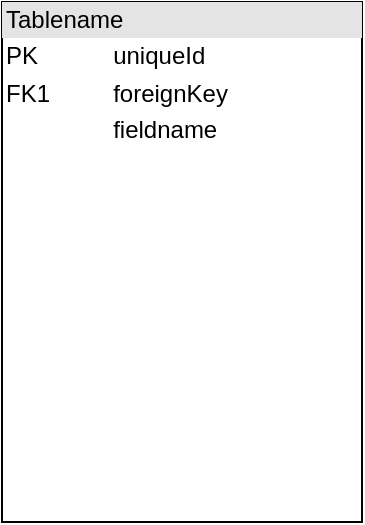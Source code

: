 <mxfile version="12.4.8" type="github" pages="2"><diagram id="7FySgdGSZC3azZEk2Vnn" name="Page-1"><mxGraphModel dx="1989" dy="1466" grid="1" gridSize="10" guides="1" tooltips="1" connect="1" arrows="1" fold="1" page="1" pageScale="1" pageWidth="850" pageHeight="1100" math="0" shadow="0"><root><mxCell id="0"/><mxCell id="1" parent="0"/><mxCell id="LqdO3uqNpmK8e5yR4SRH-5" value="&lt;div style=&quot;box-sizing:border-box;width:100%;background:#e4e4e4;padding:2px;&quot;&gt;Tablename&lt;/div&gt;&lt;table style=&quot;width:100%;font-size:1em;&quot; cellpadding=&quot;2&quot; cellspacing=&quot;0&quot;&gt;&lt;tr&gt;&lt;td&gt;PK&lt;/td&gt;&lt;td&gt;uniqueId&lt;/td&gt;&lt;/tr&gt;&lt;tr&gt;&lt;td&gt;FK1&lt;/td&gt;&lt;td&gt;foreignKey&lt;/td&gt;&lt;/tr&gt;&lt;tr&gt;&lt;td&gt;&lt;/td&gt;&lt;td&gt;fieldname&lt;/td&gt;&lt;/tr&gt;&lt;/table&gt;" style="verticalAlign=top;align=left;overflow=fill;html=1;" vertex="1" parent="1"><mxGeometry x="-50" y="-170" width="180" height="260" as="geometry"/></mxCell></root></mxGraphModel></diagram><diagram id="xI2JzchMaBl9uPsw5fb4" name="Page-2"><mxGraphModel dx="1139" dy="602" grid="1" gridSize="10" guides="1" tooltips="1" connect="1" arrows="1" fold="1" page="1" pageScale="1" pageWidth="850" pageHeight="1100" math="0" shadow="0"><root><mxCell id="weeqE_SlCs80IOblyiwJ-0"/><mxCell id="weeqE_SlCs80IOblyiwJ-1" parent="weeqE_SlCs80IOblyiwJ-0"/></root></mxGraphModel></diagram></mxfile>